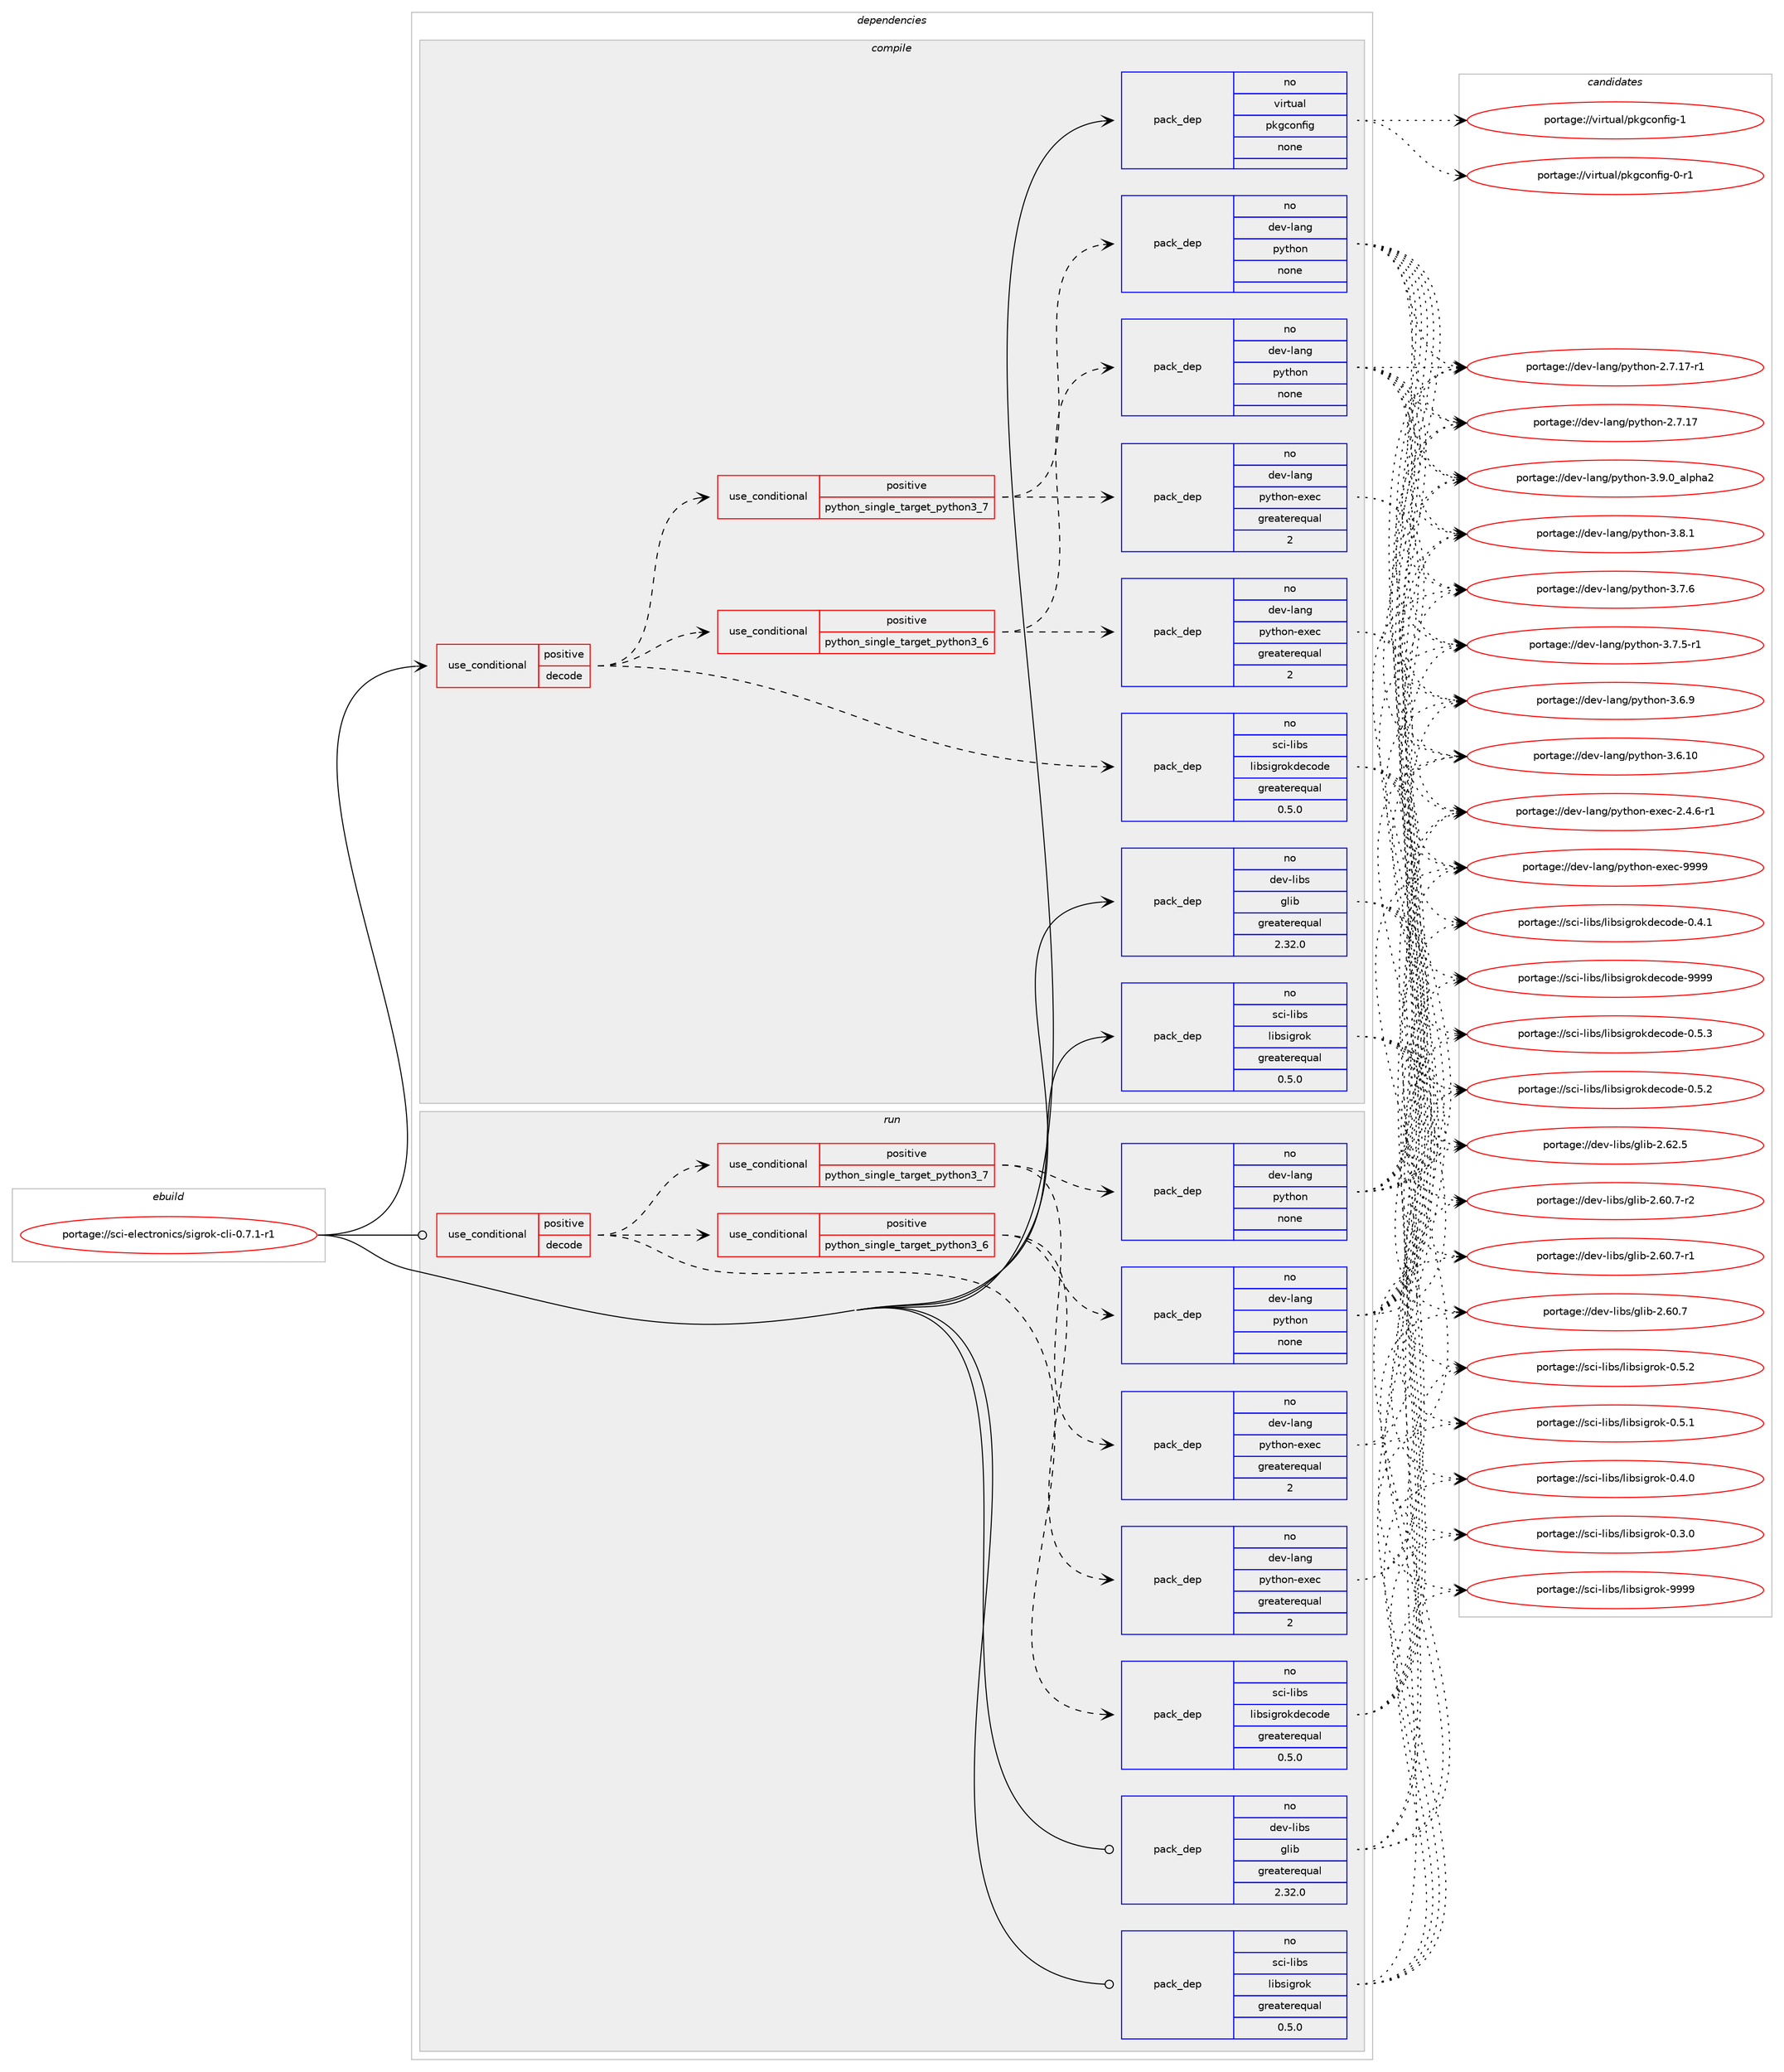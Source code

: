 digraph prolog {

# *************
# Graph options
# *************

newrank=true;
concentrate=true;
compound=true;
graph [rankdir=LR,fontname=Helvetica,fontsize=10,ranksep=1.5];#, ranksep=2.5, nodesep=0.2];
edge  [arrowhead=vee];
node  [fontname=Helvetica,fontsize=10];

# **********
# The ebuild
# **********

subgraph cluster_leftcol {
color=gray;
rank=same;
label=<<i>ebuild</i>>;
id [label="portage://sci-electronics/sigrok-cli-0.7.1-r1", color=red, width=4, href="../sci-electronics/sigrok-cli-0.7.1-r1.svg"];
}

# ****************
# The dependencies
# ****************

subgraph cluster_midcol {
color=gray;
label=<<i>dependencies</i>>;
subgraph cluster_compile {
fillcolor="#eeeeee";
style=filled;
label=<<i>compile</i>>;
subgraph cond12051 {
dependency57611 [label=<<TABLE BORDER="0" CELLBORDER="1" CELLSPACING="0" CELLPADDING="4"><TR><TD ROWSPAN="3" CELLPADDING="10">use_conditional</TD></TR><TR><TD>positive</TD></TR><TR><TD>decode</TD></TR></TABLE>>, shape=none, color=red];
subgraph pack44357 {
dependency57612 [label=<<TABLE BORDER="0" CELLBORDER="1" CELLSPACING="0" CELLPADDING="4" WIDTH="220"><TR><TD ROWSPAN="6" CELLPADDING="30">pack_dep</TD></TR><TR><TD WIDTH="110">no</TD></TR><TR><TD>sci-libs</TD></TR><TR><TD>libsigrokdecode</TD></TR><TR><TD>greaterequal</TD></TR><TR><TD>0.5.0</TD></TR></TABLE>>, shape=none, color=blue];
}
dependency57611:e -> dependency57612:w [weight=20,style="dashed",arrowhead="vee"];
subgraph cond12052 {
dependency57613 [label=<<TABLE BORDER="0" CELLBORDER="1" CELLSPACING="0" CELLPADDING="4"><TR><TD ROWSPAN="3" CELLPADDING="10">use_conditional</TD></TR><TR><TD>positive</TD></TR><TR><TD>python_single_target_python3_6</TD></TR></TABLE>>, shape=none, color=red];
subgraph pack44358 {
dependency57614 [label=<<TABLE BORDER="0" CELLBORDER="1" CELLSPACING="0" CELLPADDING="4" WIDTH="220"><TR><TD ROWSPAN="6" CELLPADDING="30">pack_dep</TD></TR><TR><TD WIDTH="110">no</TD></TR><TR><TD>dev-lang</TD></TR><TR><TD>python</TD></TR><TR><TD>none</TD></TR><TR><TD></TD></TR></TABLE>>, shape=none, color=blue];
}
dependency57613:e -> dependency57614:w [weight=20,style="dashed",arrowhead="vee"];
subgraph pack44359 {
dependency57615 [label=<<TABLE BORDER="0" CELLBORDER="1" CELLSPACING="0" CELLPADDING="4" WIDTH="220"><TR><TD ROWSPAN="6" CELLPADDING="30">pack_dep</TD></TR><TR><TD WIDTH="110">no</TD></TR><TR><TD>dev-lang</TD></TR><TR><TD>python-exec</TD></TR><TR><TD>greaterequal</TD></TR><TR><TD>2</TD></TR></TABLE>>, shape=none, color=blue];
}
dependency57613:e -> dependency57615:w [weight=20,style="dashed",arrowhead="vee"];
}
dependency57611:e -> dependency57613:w [weight=20,style="dashed",arrowhead="vee"];
subgraph cond12053 {
dependency57616 [label=<<TABLE BORDER="0" CELLBORDER="1" CELLSPACING="0" CELLPADDING="4"><TR><TD ROWSPAN="3" CELLPADDING="10">use_conditional</TD></TR><TR><TD>positive</TD></TR><TR><TD>python_single_target_python3_7</TD></TR></TABLE>>, shape=none, color=red];
subgraph pack44360 {
dependency57617 [label=<<TABLE BORDER="0" CELLBORDER="1" CELLSPACING="0" CELLPADDING="4" WIDTH="220"><TR><TD ROWSPAN="6" CELLPADDING="30">pack_dep</TD></TR><TR><TD WIDTH="110">no</TD></TR><TR><TD>dev-lang</TD></TR><TR><TD>python</TD></TR><TR><TD>none</TD></TR><TR><TD></TD></TR></TABLE>>, shape=none, color=blue];
}
dependency57616:e -> dependency57617:w [weight=20,style="dashed",arrowhead="vee"];
subgraph pack44361 {
dependency57618 [label=<<TABLE BORDER="0" CELLBORDER="1" CELLSPACING="0" CELLPADDING="4" WIDTH="220"><TR><TD ROWSPAN="6" CELLPADDING="30">pack_dep</TD></TR><TR><TD WIDTH="110">no</TD></TR><TR><TD>dev-lang</TD></TR><TR><TD>python-exec</TD></TR><TR><TD>greaterequal</TD></TR><TR><TD>2</TD></TR></TABLE>>, shape=none, color=blue];
}
dependency57616:e -> dependency57618:w [weight=20,style="dashed",arrowhead="vee"];
}
dependency57611:e -> dependency57616:w [weight=20,style="dashed",arrowhead="vee"];
}
id:e -> dependency57611:w [weight=20,style="solid",arrowhead="vee"];
subgraph pack44362 {
dependency57619 [label=<<TABLE BORDER="0" CELLBORDER="1" CELLSPACING="0" CELLPADDING="4" WIDTH="220"><TR><TD ROWSPAN="6" CELLPADDING="30">pack_dep</TD></TR><TR><TD WIDTH="110">no</TD></TR><TR><TD>dev-libs</TD></TR><TR><TD>glib</TD></TR><TR><TD>greaterequal</TD></TR><TR><TD>2.32.0</TD></TR></TABLE>>, shape=none, color=blue];
}
id:e -> dependency57619:w [weight=20,style="solid",arrowhead="vee"];
subgraph pack44363 {
dependency57620 [label=<<TABLE BORDER="0" CELLBORDER="1" CELLSPACING="0" CELLPADDING="4" WIDTH="220"><TR><TD ROWSPAN="6" CELLPADDING="30">pack_dep</TD></TR><TR><TD WIDTH="110">no</TD></TR><TR><TD>sci-libs</TD></TR><TR><TD>libsigrok</TD></TR><TR><TD>greaterequal</TD></TR><TR><TD>0.5.0</TD></TR></TABLE>>, shape=none, color=blue];
}
id:e -> dependency57620:w [weight=20,style="solid",arrowhead="vee"];
subgraph pack44364 {
dependency57621 [label=<<TABLE BORDER="0" CELLBORDER="1" CELLSPACING="0" CELLPADDING="4" WIDTH="220"><TR><TD ROWSPAN="6" CELLPADDING="30">pack_dep</TD></TR><TR><TD WIDTH="110">no</TD></TR><TR><TD>virtual</TD></TR><TR><TD>pkgconfig</TD></TR><TR><TD>none</TD></TR><TR><TD></TD></TR></TABLE>>, shape=none, color=blue];
}
id:e -> dependency57621:w [weight=20,style="solid",arrowhead="vee"];
}
subgraph cluster_compileandrun {
fillcolor="#eeeeee";
style=filled;
label=<<i>compile and run</i>>;
}
subgraph cluster_run {
fillcolor="#eeeeee";
style=filled;
label=<<i>run</i>>;
subgraph cond12054 {
dependency57622 [label=<<TABLE BORDER="0" CELLBORDER="1" CELLSPACING="0" CELLPADDING="4"><TR><TD ROWSPAN="3" CELLPADDING="10">use_conditional</TD></TR><TR><TD>positive</TD></TR><TR><TD>decode</TD></TR></TABLE>>, shape=none, color=red];
subgraph pack44365 {
dependency57623 [label=<<TABLE BORDER="0" CELLBORDER="1" CELLSPACING="0" CELLPADDING="4" WIDTH="220"><TR><TD ROWSPAN="6" CELLPADDING="30">pack_dep</TD></TR><TR><TD WIDTH="110">no</TD></TR><TR><TD>sci-libs</TD></TR><TR><TD>libsigrokdecode</TD></TR><TR><TD>greaterequal</TD></TR><TR><TD>0.5.0</TD></TR></TABLE>>, shape=none, color=blue];
}
dependency57622:e -> dependency57623:w [weight=20,style="dashed",arrowhead="vee"];
subgraph cond12055 {
dependency57624 [label=<<TABLE BORDER="0" CELLBORDER="1" CELLSPACING="0" CELLPADDING="4"><TR><TD ROWSPAN="3" CELLPADDING="10">use_conditional</TD></TR><TR><TD>positive</TD></TR><TR><TD>python_single_target_python3_6</TD></TR></TABLE>>, shape=none, color=red];
subgraph pack44366 {
dependency57625 [label=<<TABLE BORDER="0" CELLBORDER="1" CELLSPACING="0" CELLPADDING="4" WIDTH="220"><TR><TD ROWSPAN="6" CELLPADDING="30">pack_dep</TD></TR><TR><TD WIDTH="110">no</TD></TR><TR><TD>dev-lang</TD></TR><TR><TD>python</TD></TR><TR><TD>none</TD></TR><TR><TD></TD></TR></TABLE>>, shape=none, color=blue];
}
dependency57624:e -> dependency57625:w [weight=20,style="dashed",arrowhead="vee"];
subgraph pack44367 {
dependency57626 [label=<<TABLE BORDER="0" CELLBORDER="1" CELLSPACING="0" CELLPADDING="4" WIDTH="220"><TR><TD ROWSPAN="6" CELLPADDING="30">pack_dep</TD></TR><TR><TD WIDTH="110">no</TD></TR><TR><TD>dev-lang</TD></TR><TR><TD>python-exec</TD></TR><TR><TD>greaterequal</TD></TR><TR><TD>2</TD></TR></TABLE>>, shape=none, color=blue];
}
dependency57624:e -> dependency57626:w [weight=20,style="dashed",arrowhead="vee"];
}
dependency57622:e -> dependency57624:w [weight=20,style="dashed",arrowhead="vee"];
subgraph cond12056 {
dependency57627 [label=<<TABLE BORDER="0" CELLBORDER="1" CELLSPACING="0" CELLPADDING="4"><TR><TD ROWSPAN="3" CELLPADDING="10">use_conditional</TD></TR><TR><TD>positive</TD></TR><TR><TD>python_single_target_python3_7</TD></TR></TABLE>>, shape=none, color=red];
subgraph pack44368 {
dependency57628 [label=<<TABLE BORDER="0" CELLBORDER="1" CELLSPACING="0" CELLPADDING="4" WIDTH="220"><TR><TD ROWSPAN="6" CELLPADDING="30">pack_dep</TD></TR><TR><TD WIDTH="110">no</TD></TR><TR><TD>dev-lang</TD></TR><TR><TD>python</TD></TR><TR><TD>none</TD></TR><TR><TD></TD></TR></TABLE>>, shape=none, color=blue];
}
dependency57627:e -> dependency57628:w [weight=20,style="dashed",arrowhead="vee"];
subgraph pack44369 {
dependency57629 [label=<<TABLE BORDER="0" CELLBORDER="1" CELLSPACING="0" CELLPADDING="4" WIDTH="220"><TR><TD ROWSPAN="6" CELLPADDING="30">pack_dep</TD></TR><TR><TD WIDTH="110">no</TD></TR><TR><TD>dev-lang</TD></TR><TR><TD>python-exec</TD></TR><TR><TD>greaterequal</TD></TR><TR><TD>2</TD></TR></TABLE>>, shape=none, color=blue];
}
dependency57627:e -> dependency57629:w [weight=20,style="dashed",arrowhead="vee"];
}
dependency57622:e -> dependency57627:w [weight=20,style="dashed",arrowhead="vee"];
}
id:e -> dependency57622:w [weight=20,style="solid",arrowhead="odot"];
subgraph pack44370 {
dependency57630 [label=<<TABLE BORDER="0" CELLBORDER="1" CELLSPACING="0" CELLPADDING="4" WIDTH="220"><TR><TD ROWSPAN="6" CELLPADDING="30">pack_dep</TD></TR><TR><TD WIDTH="110">no</TD></TR><TR><TD>dev-libs</TD></TR><TR><TD>glib</TD></TR><TR><TD>greaterequal</TD></TR><TR><TD>2.32.0</TD></TR></TABLE>>, shape=none, color=blue];
}
id:e -> dependency57630:w [weight=20,style="solid",arrowhead="odot"];
subgraph pack44371 {
dependency57631 [label=<<TABLE BORDER="0" CELLBORDER="1" CELLSPACING="0" CELLPADDING="4" WIDTH="220"><TR><TD ROWSPAN="6" CELLPADDING="30">pack_dep</TD></TR><TR><TD WIDTH="110">no</TD></TR><TR><TD>sci-libs</TD></TR><TR><TD>libsigrok</TD></TR><TR><TD>greaterequal</TD></TR><TR><TD>0.5.0</TD></TR></TABLE>>, shape=none, color=blue];
}
id:e -> dependency57631:w [weight=20,style="solid",arrowhead="odot"];
}
}

# **************
# The candidates
# **************

subgraph cluster_choices {
rank=same;
color=gray;
label=<<i>candidates</i>>;

subgraph choice44357 {
color=black;
nodesep=1;
choice1159910545108105981154710810598115105103114111107100101991111001014557575757 [label="portage://sci-libs/libsigrokdecode-9999", color=red, width=4,href="../sci-libs/libsigrokdecode-9999.svg"];
choice115991054510810598115471081059811510510311411110710010199111100101454846534651 [label="portage://sci-libs/libsigrokdecode-0.5.3", color=red, width=4,href="../sci-libs/libsigrokdecode-0.5.3.svg"];
choice115991054510810598115471081059811510510311411110710010199111100101454846534650 [label="portage://sci-libs/libsigrokdecode-0.5.2", color=red, width=4,href="../sci-libs/libsigrokdecode-0.5.2.svg"];
choice115991054510810598115471081059811510510311411110710010199111100101454846524649 [label="portage://sci-libs/libsigrokdecode-0.4.1", color=red, width=4,href="../sci-libs/libsigrokdecode-0.4.1.svg"];
dependency57612:e -> choice1159910545108105981154710810598115105103114111107100101991111001014557575757:w [style=dotted,weight="100"];
dependency57612:e -> choice115991054510810598115471081059811510510311411110710010199111100101454846534651:w [style=dotted,weight="100"];
dependency57612:e -> choice115991054510810598115471081059811510510311411110710010199111100101454846534650:w [style=dotted,weight="100"];
dependency57612:e -> choice115991054510810598115471081059811510510311411110710010199111100101454846524649:w [style=dotted,weight="100"];
}
subgraph choice44358 {
color=black;
nodesep=1;
choice10010111845108971101034711212111610411111045514657464895971081121049750 [label="portage://dev-lang/python-3.9.0_alpha2", color=red, width=4,href="../dev-lang/python-3.9.0_alpha2.svg"];
choice100101118451089711010347112121116104111110455146564649 [label="portage://dev-lang/python-3.8.1", color=red, width=4,href="../dev-lang/python-3.8.1.svg"];
choice100101118451089711010347112121116104111110455146554654 [label="portage://dev-lang/python-3.7.6", color=red, width=4,href="../dev-lang/python-3.7.6.svg"];
choice1001011184510897110103471121211161041111104551465546534511449 [label="portage://dev-lang/python-3.7.5-r1", color=red, width=4,href="../dev-lang/python-3.7.5-r1.svg"];
choice100101118451089711010347112121116104111110455146544657 [label="portage://dev-lang/python-3.6.9", color=red, width=4,href="../dev-lang/python-3.6.9.svg"];
choice10010111845108971101034711212111610411111045514654464948 [label="portage://dev-lang/python-3.6.10", color=red, width=4,href="../dev-lang/python-3.6.10.svg"];
choice100101118451089711010347112121116104111110455046554649554511449 [label="portage://dev-lang/python-2.7.17-r1", color=red, width=4,href="../dev-lang/python-2.7.17-r1.svg"];
choice10010111845108971101034711212111610411111045504655464955 [label="portage://dev-lang/python-2.7.17", color=red, width=4,href="../dev-lang/python-2.7.17.svg"];
dependency57614:e -> choice10010111845108971101034711212111610411111045514657464895971081121049750:w [style=dotted,weight="100"];
dependency57614:e -> choice100101118451089711010347112121116104111110455146564649:w [style=dotted,weight="100"];
dependency57614:e -> choice100101118451089711010347112121116104111110455146554654:w [style=dotted,weight="100"];
dependency57614:e -> choice1001011184510897110103471121211161041111104551465546534511449:w [style=dotted,weight="100"];
dependency57614:e -> choice100101118451089711010347112121116104111110455146544657:w [style=dotted,weight="100"];
dependency57614:e -> choice10010111845108971101034711212111610411111045514654464948:w [style=dotted,weight="100"];
dependency57614:e -> choice100101118451089711010347112121116104111110455046554649554511449:w [style=dotted,weight="100"];
dependency57614:e -> choice10010111845108971101034711212111610411111045504655464955:w [style=dotted,weight="100"];
}
subgraph choice44359 {
color=black;
nodesep=1;
choice10010111845108971101034711212111610411111045101120101994557575757 [label="portage://dev-lang/python-exec-9999", color=red, width=4,href="../dev-lang/python-exec-9999.svg"];
choice10010111845108971101034711212111610411111045101120101994550465246544511449 [label="portage://dev-lang/python-exec-2.4.6-r1", color=red, width=4,href="../dev-lang/python-exec-2.4.6-r1.svg"];
dependency57615:e -> choice10010111845108971101034711212111610411111045101120101994557575757:w [style=dotted,weight="100"];
dependency57615:e -> choice10010111845108971101034711212111610411111045101120101994550465246544511449:w [style=dotted,weight="100"];
}
subgraph choice44360 {
color=black;
nodesep=1;
choice10010111845108971101034711212111610411111045514657464895971081121049750 [label="portage://dev-lang/python-3.9.0_alpha2", color=red, width=4,href="../dev-lang/python-3.9.0_alpha2.svg"];
choice100101118451089711010347112121116104111110455146564649 [label="portage://dev-lang/python-3.8.1", color=red, width=4,href="../dev-lang/python-3.8.1.svg"];
choice100101118451089711010347112121116104111110455146554654 [label="portage://dev-lang/python-3.7.6", color=red, width=4,href="../dev-lang/python-3.7.6.svg"];
choice1001011184510897110103471121211161041111104551465546534511449 [label="portage://dev-lang/python-3.7.5-r1", color=red, width=4,href="../dev-lang/python-3.7.5-r1.svg"];
choice100101118451089711010347112121116104111110455146544657 [label="portage://dev-lang/python-3.6.9", color=red, width=4,href="../dev-lang/python-3.6.9.svg"];
choice10010111845108971101034711212111610411111045514654464948 [label="portage://dev-lang/python-3.6.10", color=red, width=4,href="../dev-lang/python-3.6.10.svg"];
choice100101118451089711010347112121116104111110455046554649554511449 [label="portage://dev-lang/python-2.7.17-r1", color=red, width=4,href="../dev-lang/python-2.7.17-r1.svg"];
choice10010111845108971101034711212111610411111045504655464955 [label="portage://dev-lang/python-2.7.17", color=red, width=4,href="../dev-lang/python-2.7.17.svg"];
dependency57617:e -> choice10010111845108971101034711212111610411111045514657464895971081121049750:w [style=dotted,weight="100"];
dependency57617:e -> choice100101118451089711010347112121116104111110455146564649:w [style=dotted,weight="100"];
dependency57617:e -> choice100101118451089711010347112121116104111110455146554654:w [style=dotted,weight="100"];
dependency57617:e -> choice1001011184510897110103471121211161041111104551465546534511449:w [style=dotted,weight="100"];
dependency57617:e -> choice100101118451089711010347112121116104111110455146544657:w [style=dotted,weight="100"];
dependency57617:e -> choice10010111845108971101034711212111610411111045514654464948:w [style=dotted,weight="100"];
dependency57617:e -> choice100101118451089711010347112121116104111110455046554649554511449:w [style=dotted,weight="100"];
dependency57617:e -> choice10010111845108971101034711212111610411111045504655464955:w [style=dotted,weight="100"];
}
subgraph choice44361 {
color=black;
nodesep=1;
choice10010111845108971101034711212111610411111045101120101994557575757 [label="portage://dev-lang/python-exec-9999", color=red, width=4,href="../dev-lang/python-exec-9999.svg"];
choice10010111845108971101034711212111610411111045101120101994550465246544511449 [label="portage://dev-lang/python-exec-2.4.6-r1", color=red, width=4,href="../dev-lang/python-exec-2.4.6-r1.svg"];
dependency57618:e -> choice10010111845108971101034711212111610411111045101120101994557575757:w [style=dotted,weight="100"];
dependency57618:e -> choice10010111845108971101034711212111610411111045101120101994550465246544511449:w [style=dotted,weight="100"];
}
subgraph choice44362 {
color=black;
nodesep=1;
choice1001011184510810598115471031081059845504654504653 [label="portage://dev-libs/glib-2.62.5", color=red, width=4,href="../dev-libs/glib-2.62.5.svg"];
choice10010111845108105981154710310810598455046544846554511450 [label="portage://dev-libs/glib-2.60.7-r2", color=red, width=4,href="../dev-libs/glib-2.60.7-r2.svg"];
choice10010111845108105981154710310810598455046544846554511449 [label="portage://dev-libs/glib-2.60.7-r1", color=red, width=4,href="../dev-libs/glib-2.60.7-r1.svg"];
choice1001011184510810598115471031081059845504654484655 [label="portage://dev-libs/glib-2.60.7", color=red, width=4,href="../dev-libs/glib-2.60.7.svg"];
dependency57619:e -> choice1001011184510810598115471031081059845504654504653:w [style=dotted,weight="100"];
dependency57619:e -> choice10010111845108105981154710310810598455046544846554511450:w [style=dotted,weight="100"];
dependency57619:e -> choice10010111845108105981154710310810598455046544846554511449:w [style=dotted,weight="100"];
dependency57619:e -> choice1001011184510810598115471031081059845504654484655:w [style=dotted,weight="100"];
}
subgraph choice44363 {
color=black;
nodesep=1;
choice11599105451081059811547108105981151051031141111074557575757 [label="portage://sci-libs/libsigrok-9999", color=red, width=4,href="../sci-libs/libsigrok-9999.svg"];
choice1159910545108105981154710810598115105103114111107454846534650 [label="portage://sci-libs/libsigrok-0.5.2", color=red, width=4,href="../sci-libs/libsigrok-0.5.2.svg"];
choice1159910545108105981154710810598115105103114111107454846534649 [label="portage://sci-libs/libsigrok-0.5.1", color=red, width=4,href="../sci-libs/libsigrok-0.5.1.svg"];
choice1159910545108105981154710810598115105103114111107454846524648 [label="portage://sci-libs/libsigrok-0.4.0", color=red, width=4,href="../sci-libs/libsigrok-0.4.0.svg"];
choice1159910545108105981154710810598115105103114111107454846514648 [label="portage://sci-libs/libsigrok-0.3.0", color=red, width=4,href="../sci-libs/libsigrok-0.3.0.svg"];
dependency57620:e -> choice11599105451081059811547108105981151051031141111074557575757:w [style=dotted,weight="100"];
dependency57620:e -> choice1159910545108105981154710810598115105103114111107454846534650:w [style=dotted,weight="100"];
dependency57620:e -> choice1159910545108105981154710810598115105103114111107454846534649:w [style=dotted,weight="100"];
dependency57620:e -> choice1159910545108105981154710810598115105103114111107454846524648:w [style=dotted,weight="100"];
dependency57620:e -> choice1159910545108105981154710810598115105103114111107454846514648:w [style=dotted,weight="100"];
}
subgraph choice44364 {
color=black;
nodesep=1;
choice1181051141161179710847112107103991111101021051034549 [label="portage://virtual/pkgconfig-1", color=red, width=4,href="../virtual/pkgconfig-1.svg"];
choice11810511411611797108471121071039911111010210510345484511449 [label="portage://virtual/pkgconfig-0-r1", color=red, width=4,href="../virtual/pkgconfig-0-r1.svg"];
dependency57621:e -> choice1181051141161179710847112107103991111101021051034549:w [style=dotted,weight="100"];
dependency57621:e -> choice11810511411611797108471121071039911111010210510345484511449:w [style=dotted,weight="100"];
}
subgraph choice44365 {
color=black;
nodesep=1;
choice1159910545108105981154710810598115105103114111107100101991111001014557575757 [label="portage://sci-libs/libsigrokdecode-9999", color=red, width=4,href="../sci-libs/libsigrokdecode-9999.svg"];
choice115991054510810598115471081059811510510311411110710010199111100101454846534651 [label="portage://sci-libs/libsigrokdecode-0.5.3", color=red, width=4,href="../sci-libs/libsigrokdecode-0.5.3.svg"];
choice115991054510810598115471081059811510510311411110710010199111100101454846534650 [label="portage://sci-libs/libsigrokdecode-0.5.2", color=red, width=4,href="../sci-libs/libsigrokdecode-0.5.2.svg"];
choice115991054510810598115471081059811510510311411110710010199111100101454846524649 [label="portage://sci-libs/libsigrokdecode-0.4.1", color=red, width=4,href="../sci-libs/libsigrokdecode-0.4.1.svg"];
dependency57623:e -> choice1159910545108105981154710810598115105103114111107100101991111001014557575757:w [style=dotted,weight="100"];
dependency57623:e -> choice115991054510810598115471081059811510510311411110710010199111100101454846534651:w [style=dotted,weight="100"];
dependency57623:e -> choice115991054510810598115471081059811510510311411110710010199111100101454846534650:w [style=dotted,weight="100"];
dependency57623:e -> choice115991054510810598115471081059811510510311411110710010199111100101454846524649:w [style=dotted,weight="100"];
}
subgraph choice44366 {
color=black;
nodesep=1;
choice10010111845108971101034711212111610411111045514657464895971081121049750 [label="portage://dev-lang/python-3.9.0_alpha2", color=red, width=4,href="../dev-lang/python-3.9.0_alpha2.svg"];
choice100101118451089711010347112121116104111110455146564649 [label="portage://dev-lang/python-3.8.1", color=red, width=4,href="../dev-lang/python-3.8.1.svg"];
choice100101118451089711010347112121116104111110455146554654 [label="portage://dev-lang/python-3.7.6", color=red, width=4,href="../dev-lang/python-3.7.6.svg"];
choice1001011184510897110103471121211161041111104551465546534511449 [label="portage://dev-lang/python-3.7.5-r1", color=red, width=4,href="../dev-lang/python-3.7.5-r1.svg"];
choice100101118451089711010347112121116104111110455146544657 [label="portage://dev-lang/python-3.6.9", color=red, width=4,href="../dev-lang/python-3.6.9.svg"];
choice10010111845108971101034711212111610411111045514654464948 [label="portage://dev-lang/python-3.6.10", color=red, width=4,href="../dev-lang/python-3.6.10.svg"];
choice100101118451089711010347112121116104111110455046554649554511449 [label="portage://dev-lang/python-2.7.17-r1", color=red, width=4,href="../dev-lang/python-2.7.17-r1.svg"];
choice10010111845108971101034711212111610411111045504655464955 [label="portage://dev-lang/python-2.7.17", color=red, width=4,href="../dev-lang/python-2.7.17.svg"];
dependency57625:e -> choice10010111845108971101034711212111610411111045514657464895971081121049750:w [style=dotted,weight="100"];
dependency57625:e -> choice100101118451089711010347112121116104111110455146564649:w [style=dotted,weight="100"];
dependency57625:e -> choice100101118451089711010347112121116104111110455146554654:w [style=dotted,weight="100"];
dependency57625:e -> choice1001011184510897110103471121211161041111104551465546534511449:w [style=dotted,weight="100"];
dependency57625:e -> choice100101118451089711010347112121116104111110455146544657:w [style=dotted,weight="100"];
dependency57625:e -> choice10010111845108971101034711212111610411111045514654464948:w [style=dotted,weight="100"];
dependency57625:e -> choice100101118451089711010347112121116104111110455046554649554511449:w [style=dotted,weight="100"];
dependency57625:e -> choice10010111845108971101034711212111610411111045504655464955:w [style=dotted,weight="100"];
}
subgraph choice44367 {
color=black;
nodesep=1;
choice10010111845108971101034711212111610411111045101120101994557575757 [label="portage://dev-lang/python-exec-9999", color=red, width=4,href="../dev-lang/python-exec-9999.svg"];
choice10010111845108971101034711212111610411111045101120101994550465246544511449 [label="portage://dev-lang/python-exec-2.4.6-r1", color=red, width=4,href="../dev-lang/python-exec-2.4.6-r1.svg"];
dependency57626:e -> choice10010111845108971101034711212111610411111045101120101994557575757:w [style=dotted,weight="100"];
dependency57626:e -> choice10010111845108971101034711212111610411111045101120101994550465246544511449:w [style=dotted,weight="100"];
}
subgraph choice44368 {
color=black;
nodesep=1;
choice10010111845108971101034711212111610411111045514657464895971081121049750 [label="portage://dev-lang/python-3.9.0_alpha2", color=red, width=4,href="../dev-lang/python-3.9.0_alpha2.svg"];
choice100101118451089711010347112121116104111110455146564649 [label="portage://dev-lang/python-3.8.1", color=red, width=4,href="../dev-lang/python-3.8.1.svg"];
choice100101118451089711010347112121116104111110455146554654 [label="portage://dev-lang/python-3.7.6", color=red, width=4,href="../dev-lang/python-3.7.6.svg"];
choice1001011184510897110103471121211161041111104551465546534511449 [label="portage://dev-lang/python-3.7.5-r1", color=red, width=4,href="../dev-lang/python-3.7.5-r1.svg"];
choice100101118451089711010347112121116104111110455146544657 [label="portage://dev-lang/python-3.6.9", color=red, width=4,href="../dev-lang/python-3.6.9.svg"];
choice10010111845108971101034711212111610411111045514654464948 [label="portage://dev-lang/python-3.6.10", color=red, width=4,href="../dev-lang/python-3.6.10.svg"];
choice100101118451089711010347112121116104111110455046554649554511449 [label="portage://dev-lang/python-2.7.17-r1", color=red, width=4,href="../dev-lang/python-2.7.17-r1.svg"];
choice10010111845108971101034711212111610411111045504655464955 [label="portage://dev-lang/python-2.7.17", color=red, width=4,href="../dev-lang/python-2.7.17.svg"];
dependency57628:e -> choice10010111845108971101034711212111610411111045514657464895971081121049750:w [style=dotted,weight="100"];
dependency57628:e -> choice100101118451089711010347112121116104111110455146564649:w [style=dotted,weight="100"];
dependency57628:e -> choice100101118451089711010347112121116104111110455146554654:w [style=dotted,weight="100"];
dependency57628:e -> choice1001011184510897110103471121211161041111104551465546534511449:w [style=dotted,weight="100"];
dependency57628:e -> choice100101118451089711010347112121116104111110455146544657:w [style=dotted,weight="100"];
dependency57628:e -> choice10010111845108971101034711212111610411111045514654464948:w [style=dotted,weight="100"];
dependency57628:e -> choice100101118451089711010347112121116104111110455046554649554511449:w [style=dotted,weight="100"];
dependency57628:e -> choice10010111845108971101034711212111610411111045504655464955:w [style=dotted,weight="100"];
}
subgraph choice44369 {
color=black;
nodesep=1;
choice10010111845108971101034711212111610411111045101120101994557575757 [label="portage://dev-lang/python-exec-9999", color=red, width=4,href="../dev-lang/python-exec-9999.svg"];
choice10010111845108971101034711212111610411111045101120101994550465246544511449 [label="portage://dev-lang/python-exec-2.4.6-r1", color=red, width=4,href="../dev-lang/python-exec-2.4.6-r1.svg"];
dependency57629:e -> choice10010111845108971101034711212111610411111045101120101994557575757:w [style=dotted,weight="100"];
dependency57629:e -> choice10010111845108971101034711212111610411111045101120101994550465246544511449:w [style=dotted,weight="100"];
}
subgraph choice44370 {
color=black;
nodesep=1;
choice1001011184510810598115471031081059845504654504653 [label="portage://dev-libs/glib-2.62.5", color=red, width=4,href="../dev-libs/glib-2.62.5.svg"];
choice10010111845108105981154710310810598455046544846554511450 [label="portage://dev-libs/glib-2.60.7-r2", color=red, width=4,href="../dev-libs/glib-2.60.7-r2.svg"];
choice10010111845108105981154710310810598455046544846554511449 [label="portage://dev-libs/glib-2.60.7-r1", color=red, width=4,href="../dev-libs/glib-2.60.7-r1.svg"];
choice1001011184510810598115471031081059845504654484655 [label="portage://dev-libs/glib-2.60.7", color=red, width=4,href="../dev-libs/glib-2.60.7.svg"];
dependency57630:e -> choice1001011184510810598115471031081059845504654504653:w [style=dotted,weight="100"];
dependency57630:e -> choice10010111845108105981154710310810598455046544846554511450:w [style=dotted,weight="100"];
dependency57630:e -> choice10010111845108105981154710310810598455046544846554511449:w [style=dotted,weight="100"];
dependency57630:e -> choice1001011184510810598115471031081059845504654484655:w [style=dotted,weight="100"];
}
subgraph choice44371 {
color=black;
nodesep=1;
choice11599105451081059811547108105981151051031141111074557575757 [label="portage://sci-libs/libsigrok-9999", color=red, width=4,href="../sci-libs/libsigrok-9999.svg"];
choice1159910545108105981154710810598115105103114111107454846534650 [label="portage://sci-libs/libsigrok-0.5.2", color=red, width=4,href="../sci-libs/libsigrok-0.5.2.svg"];
choice1159910545108105981154710810598115105103114111107454846534649 [label="portage://sci-libs/libsigrok-0.5.1", color=red, width=4,href="../sci-libs/libsigrok-0.5.1.svg"];
choice1159910545108105981154710810598115105103114111107454846524648 [label="portage://sci-libs/libsigrok-0.4.0", color=red, width=4,href="../sci-libs/libsigrok-0.4.0.svg"];
choice1159910545108105981154710810598115105103114111107454846514648 [label="portage://sci-libs/libsigrok-0.3.0", color=red, width=4,href="../sci-libs/libsigrok-0.3.0.svg"];
dependency57631:e -> choice11599105451081059811547108105981151051031141111074557575757:w [style=dotted,weight="100"];
dependency57631:e -> choice1159910545108105981154710810598115105103114111107454846534650:w [style=dotted,weight="100"];
dependency57631:e -> choice1159910545108105981154710810598115105103114111107454846534649:w [style=dotted,weight="100"];
dependency57631:e -> choice1159910545108105981154710810598115105103114111107454846524648:w [style=dotted,weight="100"];
dependency57631:e -> choice1159910545108105981154710810598115105103114111107454846514648:w [style=dotted,weight="100"];
}
}

}
